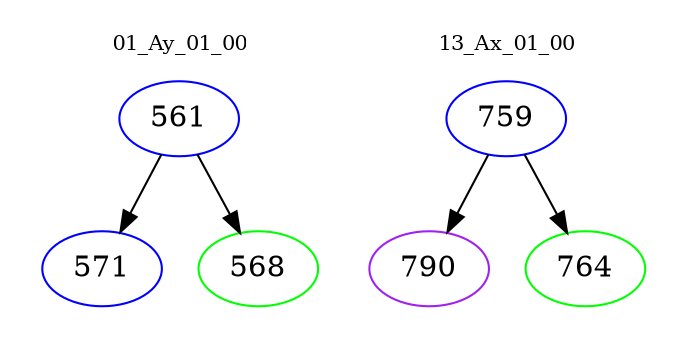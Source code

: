 digraph{
subgraph cluster_0 {
color = white
label = "01_Ay_01_00";
fontsize=10;
T0_561 [label="561", color="blue"]
T0_561 -> T0_571 [color="black"]
T0_571 [label="571", color="blue"]
T0_561 -> T0_568 [color="black"]
T0_568 [label="568", color="green"]
}
subgraph cluster_1 {
color = white
label = "13_Ax_01_00";
fontsize=10;
T1_759 [label="759", color="blue"]
T1_759 -> T1_790 [color="black"]
T1_790 [label="790", color="purple"]
T1_759 -> T1_764 [color="black"]
T1_764 [label="764", color="green"]
}
}
